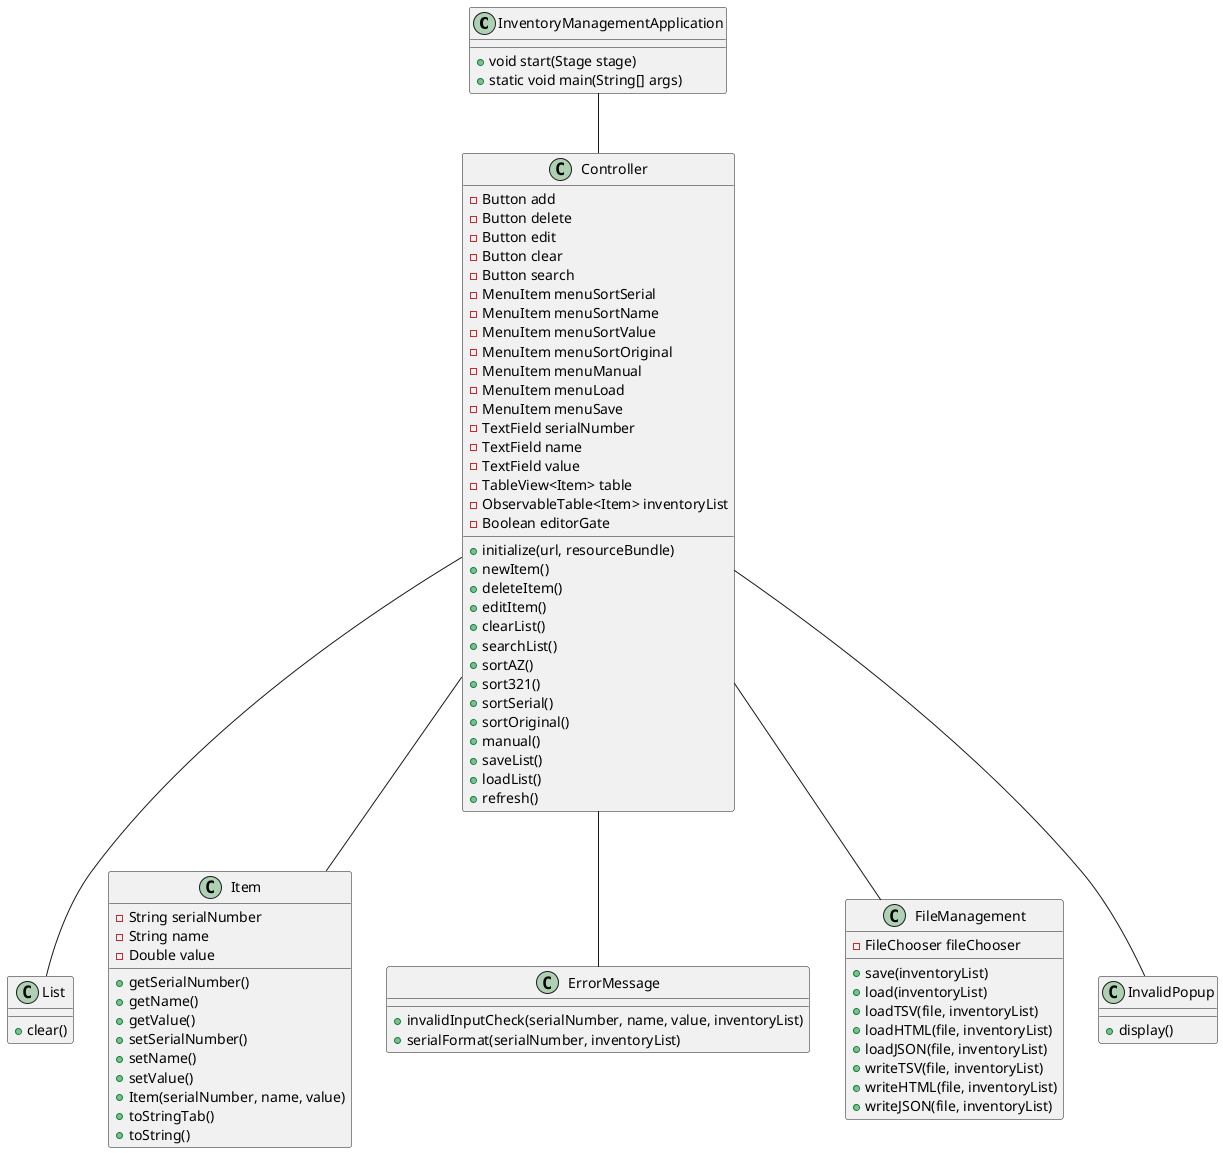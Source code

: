@startuml
'https://plantuml.com/class-diagram

class InventoryManagementApplication
class Controller
class List
class Item
class ErrorMessage
class FileManagement
class InvalidPopup

InventoryManagementApplication -- Controller
Controller -- List
Controller -- Item
Controller -- ErrorMessage
Controller -- InvalidPopup
Controller -- FileManagement


class InventoryManagementApplication {
    + void start(Stage stage)
    + static void main(String[] args)
}

class Controller {
    - Button add
    - Button delete
    - Button edit
    - Button clear
    - Button search
    - MenuItem menuSortSerial
    - MenuItem menuSortName
    - MenuItem menuSortValue
    - MenuItem menuSortOriginal
    - MenuItem menuManual
    - MenuItem menuLoad
    - MenuItem menuSave
    - TextField serialNumber
    - TextField name
    - TextField value
    - TableView<Item> table
    - ObservableTable<Item> inventoryList
    - Boolean editorGate
    + initialize(url, resourceBundle)
    + newItem()
    + deleteItem()
    + editItem()
    + clearList()
    + searchList()
    + sortAZ()
    + sort321()
    + sortSerial()
    + sortOriginal()
    + manual()
    + saveList()
    + loadList()
    + refresh()
}

class FileManagement {
    - FileChooser fileChooser
    + save(inventoryList)
    + load(inventoryList)
    + loadTSV(file, inventoryList)
    + loadHTML(file, inventoryList)
    + loadJSON(file, inventoryList)
    + writeTSV(file, inventoryList)
    + writeHTML(file, inventoryList)
    + writeJSON(file, inventoryList)
}

class ErrorMessage {
    + invalidInputCheck(serialNumber, name, value, inventoryList)
    + serialFormat(serialNumber, inventoryList)
}

class InvalidPopup {
    + display()
}

class List {
    + clear()
}

class Item {
    - String serialNumber
    - String name
    - Double value
    + getSerialNumber()
    + getName()
    + getValue()
    + setSerialNumber()
    + setName()
    + setValue()
    + Item(serialNumber, name, value)
    + toStringTab()
    + toString()
}
@enduml